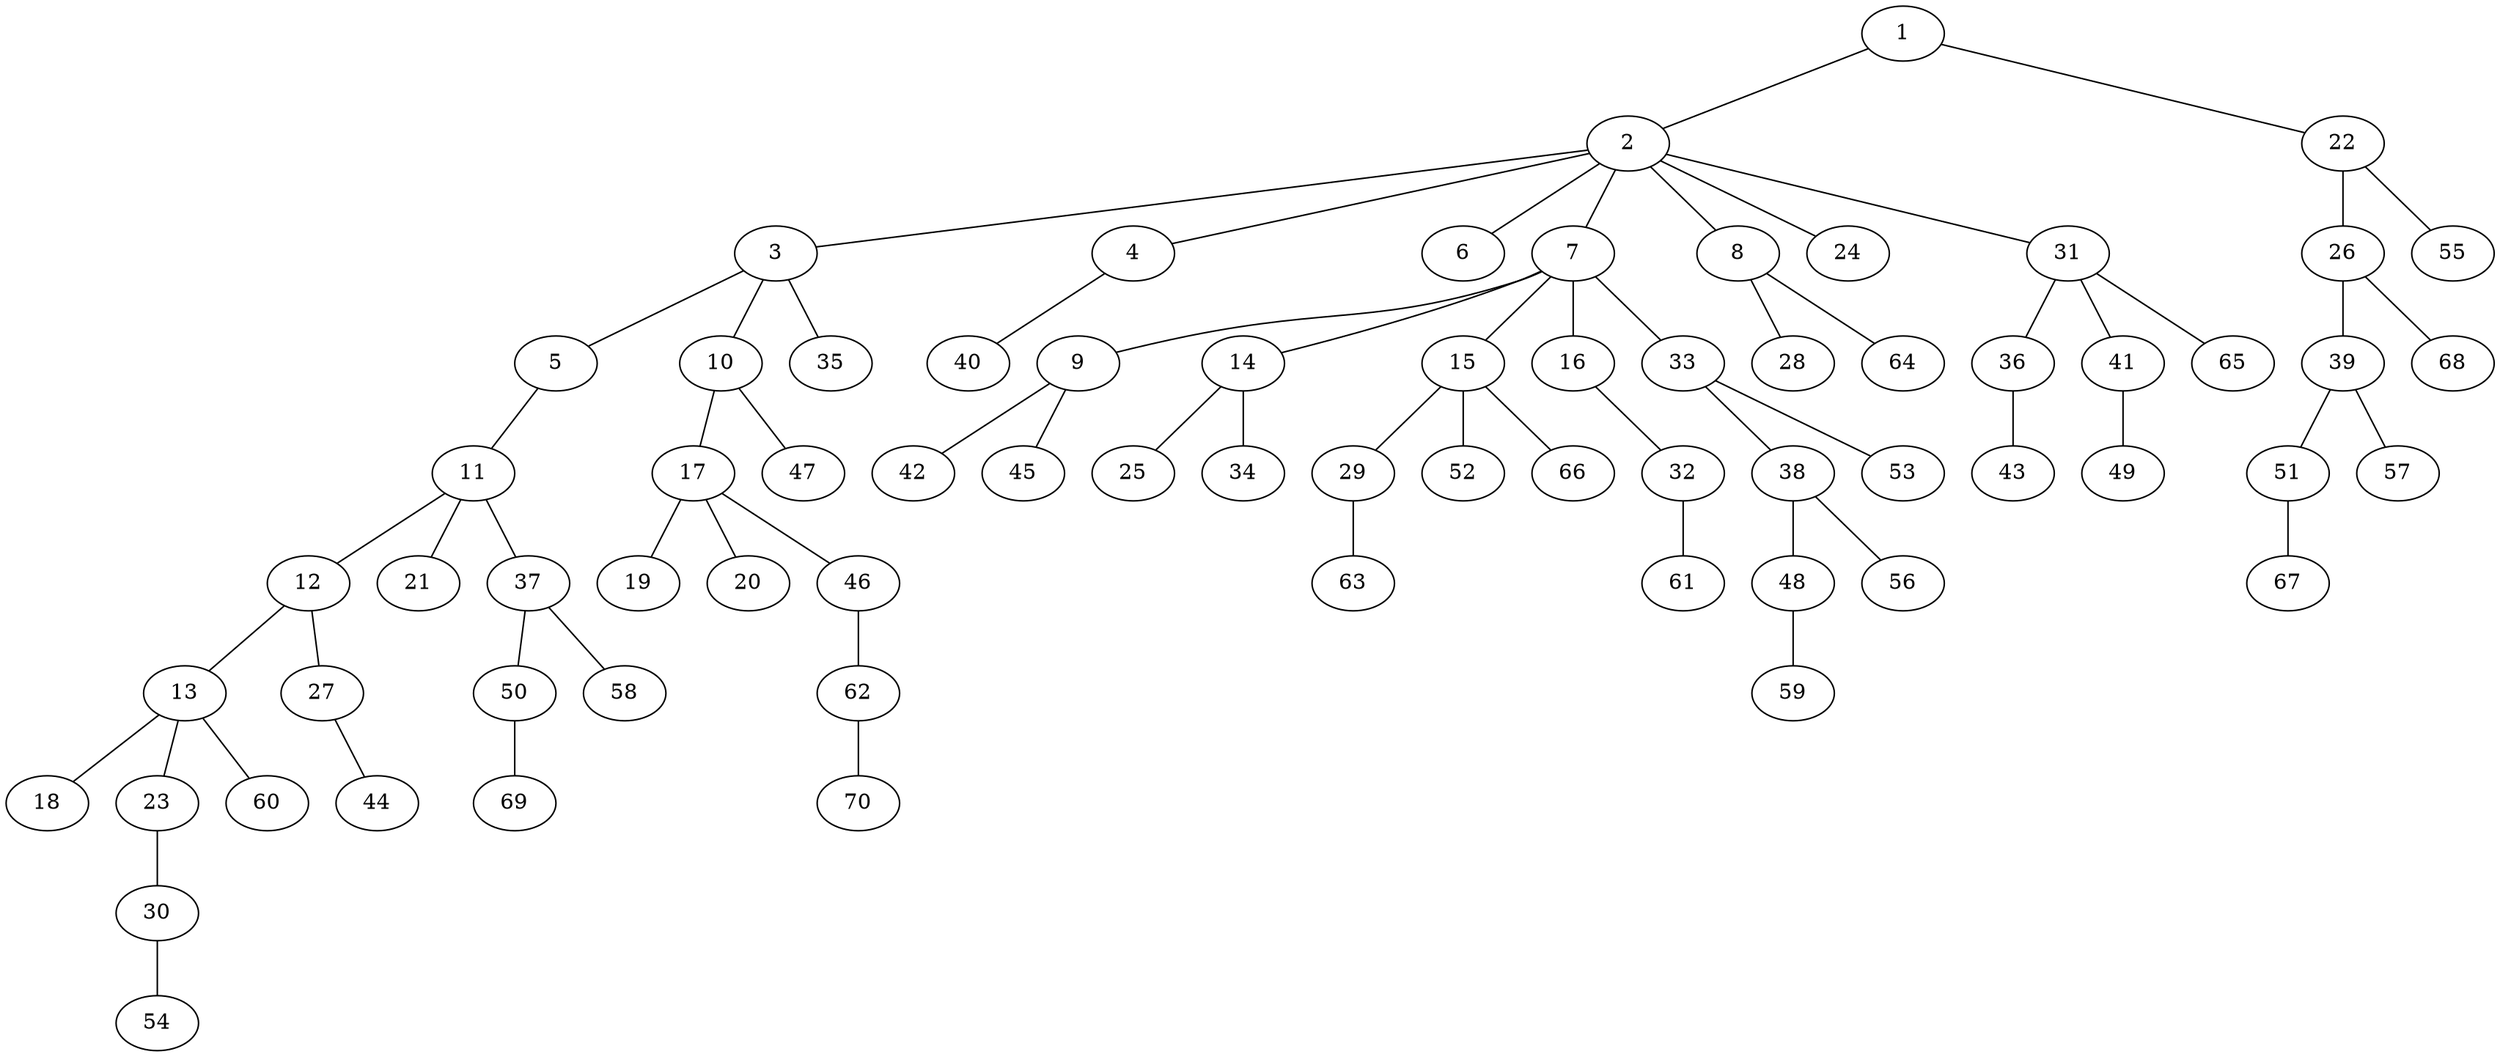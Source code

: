 graph graphname {1--2
1--22
2--3
2--4
2--6
2--7
2--8
2--24
2--31
3--5
3--10
3--35
4--40
5--11
7--9
7--14
7--15
7--16
7--33
8--28
8--64
9--42
9--45
10--17
10--47
11--12
11--21
11--37
12--13
12--27
13--18
13--23
13--60
14--25
14--34
15--29
15--52
15--66
16--32
17--19
17--20
17--46
22--26
22--55
23--30
26--39
26--68
27--44
29--63
30--54
31--36
31--41
31--65
32--61
33--38
33--53
36--43
37--50
37--58
38--48
38--56
39--51
39--57
41--49
46--62
48--59
50--69
51--67
62--70
}